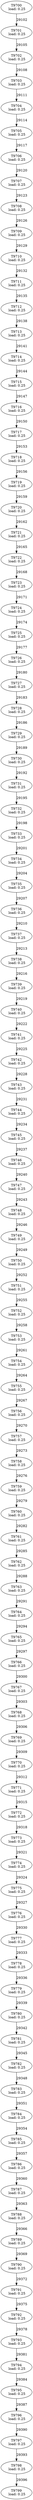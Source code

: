 digraph taskgraph {
	T9700 [label= "T9700\n load: 0.25"];
	T9701 [label= "T9701\n load: 0.25"];
	T9700 -> T9701[label=29102];
	T9702 [label= "T9702\n load: 0.25"];
	T9701 -> T9702[label=29105];
	T9703 [label= "T9703\n load: 0.25"];
	T9702 -> T9703[label=29108];
	T9704 [label= "T9704\n load: 0.25"];
	T9703 -> T9704[label=29111];
	T9705 [label= "T9705\n load: 0.25"];
	T9704 -> T9705[label=29114];
	T9706 [label= "T9706\n load: 0.25"];
	T9705 -> T9706[label=29117];
	T9707 [label= "T9707\n load: 0.25"];
	T9706 -> T9707[label=29120];
	T9708 [label= "T9708\n load: 0.25"];
	T9707 -> T9708[label=29123];
	T9709 [label= "T9709\n load: 0.25"];
	T9708 -> T9709[label=29126];
	T9710 [label= "T9710\n load: 0.25"];
	T9709 -> T9710[label=29129];
	T9711 [label= "T9711\n load: 0.25"];
	T9710 -> T9711[label=29132];
	T9712 [label= "T9712\n load: 0.25"];
	T9711 -> T9712[label=29135];
	T9713 [label= "T9713\n load: 0.25"];
	T9712 -> T9713[label=29138];
	T9714 [label= "T9714\n load: 0.25"];
	T9713 -> T9714[label=29141];
	T9715 [label= "T9715\n load: 0.25"];
	T9714 -> T9715[label=29144];
	T9716 [label= "T9716\n load: 0.25"];
	T9715 -> T9716[label=29147];
	T9717 [label= "T9717\n load: 0.25"];
	T9716 -> T9717[label=29150];
	T9718 [label= "T9718\n load: 0.25"];
	T9717 -> T9718[label=29153];
	T9719 [label= "T9719\n load: 0.25"];
	T9718 -> T9719[label=29156];
	T9720 [label= "T9720\n load: 0.25"];
	T9719 -> T9720[label=29159];
	T9721 [label= "T9721\n load: 0.25"];
	T9720 -> T9721[label=29162];
	T9722 [label= "T9722\n load: 0.25"];
	T9721 -> T9722[label=29165];
	T9723 [label= "T9723\n load: 0.25"];
	T9722 -> T9723[label=29168];
	T9724 [label= "T9724\n load: 0.25"];
	T9723 -> T9724[label=29171];
	T9725 [label= "T9725\n load: 0.25"];
	T9724 -> T9725[label=29174];
	T9726 [label= "T9726\n load: 0.25"];
	T9725 -> T9726[label=29177];
	T9727 [label= "T9727\n load: 0.25"];
	T9726 -> T9727[label=29180];
	T9728 [label= "T9728\n load: 0.25"];
	T9727 -> T9728[label=29183];
	T9729 [label= "T9729\n load: 0.25"];
	T9728 -> T9729[label=29186];
	T9730 [label= "T9730\n load: 0.25"];
	T9729 -> T9730[label=29189];
	T9731 [label= "T9731\n load: 0.25"];
	T9730 -> T9731[label=29192];
	T9732 [label= "T9732\n load: 0.25"];
	T9731 -> T9732[label=29195];
	T9733 [label= "T9733\n load: 0.25"];
	T9732 -> T9733[label=29198];
	T9734 [label= "T9734\n load: 0.25"];
	T9733 -> T9734[label=29201];
	T9735 [label= "T9735\n load: 0.25"];
	T9734 -> T9735[label=29204];
	T9736 [label= "T9736\n load: 0.25"];
	T9735 -> T9736[label=29207];
	T9737 [label= "T9737\n load: 0.25"];
	T9736 -> T9737[label=29210];
	T9738 [label= "T9738\n load: 0.25"];
	T9737 -> T9738[label=29213];
	T9739 [label= "T9739\n load: 0.25"];
	T9738 -> T9739[label=29216];
	T9740 [label= "T9740\n load: 0.25"];
	T9739 -> T9740[label=29219];
	T9741 [label= "T9741\n load: 0.25"];
	T9740 -> T9741[label=29222];
	T9742 [label= "T9742\n load: 0.25"];
	T9741 -> T9742[label=29225];
	T9743 [label= "T9743\n load: 0.25"];
	T9742 -> T9743[label=29228];
	T9744 [label= "T9744\n load: 0.25"];
	T9743 -> T9744[label=29231];
	T9745 [label= "T9745\n load: 0.25"];
	T9744 -> T9745[label=29234];
	T9746 [label= "T9746\n load: 0.25"];
	T9745 -> T9746[label=29237];
	T9747 [label= "T9747\n load: 0.25"];
	T9746 -> T9747[label=29240];
	T9748 [label= "T9748\n load: 0.25"];
	T9747 -> T9748[label=29243];
	T9749 [label= "T9749\n load: 0.25"];
	T9748 -> T9749[label=29246];
	T9750 [label= "T9750\n load: 0.25"];
	T9749 -> T9750[label=29249];
	T9751 [label= "T9751\n load: 0.25"];
	T9750 -> T9751[label=29252];
	T9752 [label= "T9752\n load: 0.25"];
	T9751 -> T9752[label=29255];
	T9753 [label= "T9753\n load: 0.25"];
	T9752 -> T9753[label=29258];
	T9754 [label= "T9754\n load: 0.25"];
	T9753 -> T9754[label=29261];
	T9755 [label= "T9755\n load: 0.25"];
	T9754 -> T9755[label=29264];
	T9756 [label= "T9756\n load: 0.25"];
	T9755 -> T9756[label=29267];
	T9757 [label= "T9757\n load: 0.25"];
	T9756 -> T9757[label=29270];
	T9758 [label= "T9758\n load: 0.25"];
	T9757 -> T9758[label=29273];
	T9759 [label= "T9759\n load: 0.25"];
	T9758 -> T9759[label=29276];
	T9760 [label= "T9760\n load: 0.25"];
	T9759 -> T9760[label=29279];
	T9761 [label= "T9761\n load: 0.25"];
	T9760 -> T9761[label=29282];
	T9762 [label= "T9762\n load: 0.25"];
	T9761 -> T9762[label=29285];
	T9763 [label= "T9763\n load: 0.25"];
	T9762 -> T9763[label=29288];
	T9764 [label= "T9764\n load: 0.25"];
	T9763 -> T9764[label=29291];
	T9765 [label= "T9765\n load: 0.25"];
	T9764 -> T9765[label=29294];
	T9766 [label= "T9766\n load: 0.25"];
	T9765 -> T9766[label=29297];
	T9767 [label= "T9767\n load: 0.25"];
	T9766 -> T9767[label=29300];
	T9768 [label= "T9768\n load: 0.25"];
	T9767 -> T9768[label=29303];
	T9769 [label= "T9769\n load: 0.25"];
	T9768 -> T9769[label=29306];
	T9770 [label= "T9770\n load: 0.25"];
	T9769 -> T9770[label=29309];
	T9771 [label= "T9771\n load: 0.25"];
	T9770 -> T9771[label=29312];
	T9772 [label= "T9772\n load: 0.25"];
	T9771 -> T9772[label=29315];
	T9773 [label= "T9773\n load: 0.25"];
	T9772 -> T9773[label=29318];
	T9774 [label= "T9774\n load: 0.25"];
	T9773 -> T9774[label=29321];
	T9775 [label= "T9775\n load: 0.25"];
	T9774 -> T9775[label=29324];
	T9776 [label= "T9776\n load: 0.25"];
	T9775 -> T9776[label=29327];
	T9777 [label= "T9777\n load: 0.25"];
	T9776 -> T9777[label=29330];
	T9778 [label= "T9778\n load: 0.25"];
	T9777 -> T9778[label=29333];
	T9779 [label= "T9779\n load: 0.25"];
	T9778 -> T9779[label=29336];
	T9780 [label= "T9780\n load: 0.25"];
	T9779 -> T9780[label=29339];
	T9781 [label= "T9781\n load: 0.25"];
	T9780 -> T9781[label=29342];
	T9782 [label= "T9782\n load: 0.25"];
	T9781 -> T9782[label=29345];
	T9783 [label= "T9783\n load: 0.25"];
	T9782 -> T9783[label=29348];
	T9784 [label= "T9784\n load: 0.25"];
	T9783 -> T9784[label=29351];
	T9785 [label= "T9785\n load: 0.25"];
	T9784 -> T9785[label=29354];
	T9786 [label= "T9786\n load: 0.25"];
	T9785 -> T9786[label=29357];
	T9787 [label= "T9787\n load: 0.25"];
	T9786 -> T9787[label=29360];
	T9788 [label= "T9788\n load: 0.25"];
	T9787 -> T9788[label=29363];
	T9789 [label= "T9789\n load: 0.25"];
	T9788 -> T9789[label=29366];
	T9790 [label= "T9790\n load: 0.25"];
	T9789 -> T9790[label=29369];
	T9791 [label= "T9791\n load: 0.25"];
	T9790 -> T9791[label=29372];
	T9792 [label= "T9792\n load: 0.25"];
	T9791 -> T9792[label=29375];
	T9793 [label= "T9793\n load: 0.25"];
	T9792 -> T9793[label=29378];
	T9794 [label= "T9794\n load: 0.25"];
	T9793 -> T9794[label=29381];
	T9795 [label= "T9795\n load: 0.25"];
	T9794 -> T9795[label=29384];
	T9796 [label= "T9796\n load: 0.25"];
	T9795 -> T9796[label=29387];
	T9797 [label= "T9797\n load: 0.25"];
	T9796 -> T9797[label=29390];
	T9798 [label= "T9798\n load: 0.25"];
	T9797 -> T9798[label=29393];
	T9799 [label= "T9799\n load: 0.25"];
	T9798 -> T9799[label=29396];
}